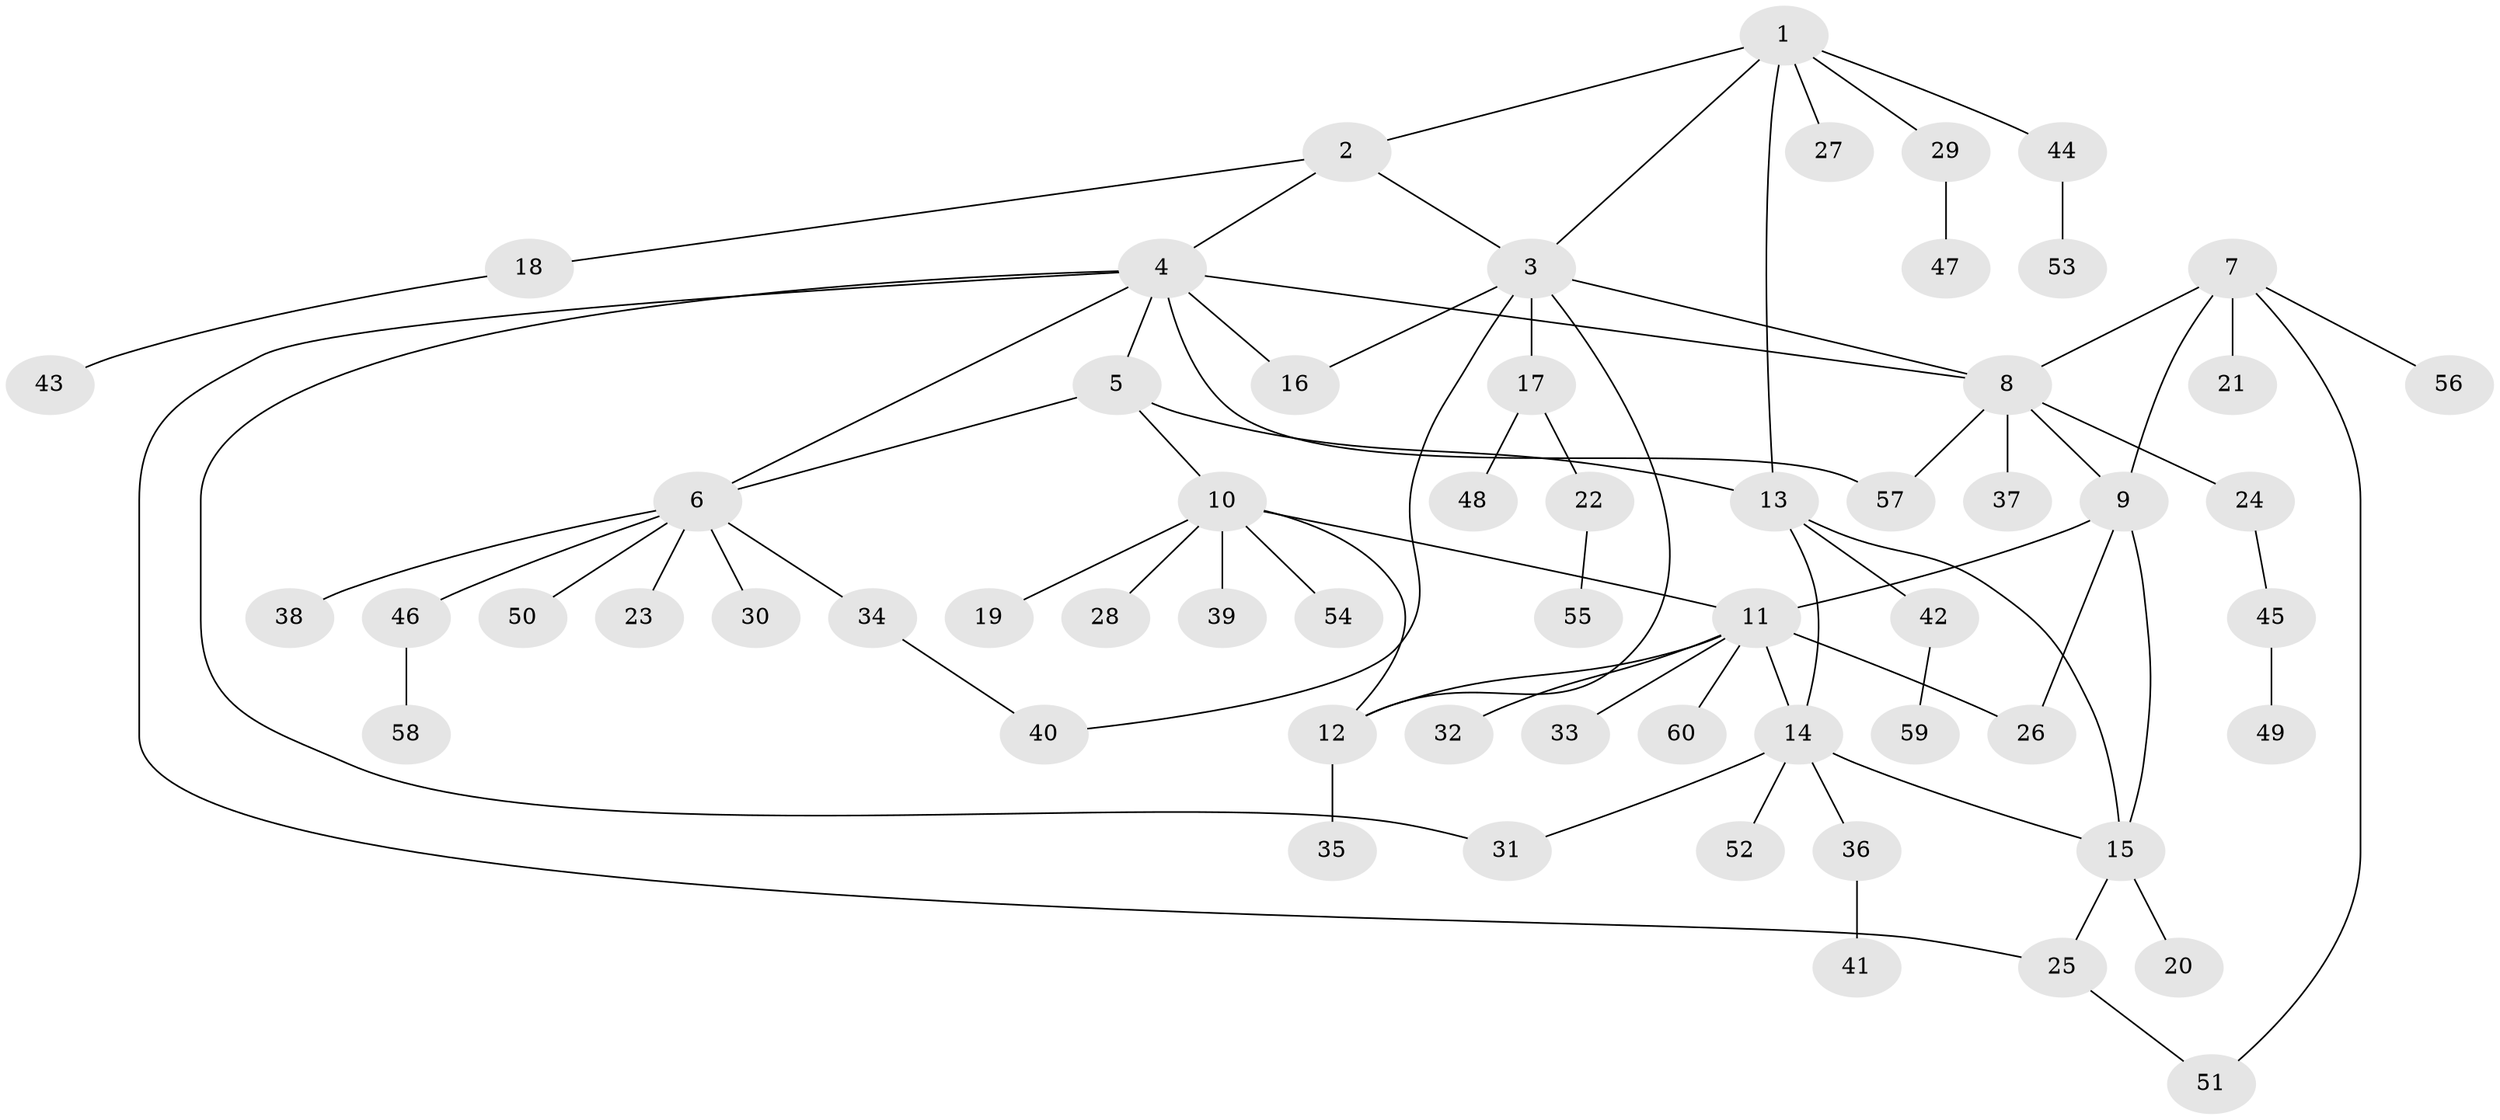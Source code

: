// coarse degree distribution, {5: 0.023255813953488372, 7: 0.06976744186046512, 6: 0.06976744186046512, 4: 0.09302325581395349, 10: 0.023255813953488372, 3: 0.046511627906976744, 2: 0.11627906976744186, 1: 0.5581395348837209}
// Generated by graph-tools (version 1.1) at 2025/52/02/27/25 19:52:14]
// undirected, 60 vertices, 77 edges
graph export_dot {
graph [start="1"]
  node [color=gray90,style=filled];
  1;
  2;
  3;
  4;
  5;
  6;
  7;
  8;
  9;
  10;
  11;
  12;
  13;
  14;
  15;
  16;
  17;
  18;
  19;
  20;
  21;
  22;
  23;
  24;
  25;
  26;
  27;
  28;
  29;
  30;
  31;
  32;
  33;
  34;
  35;
  36;
  37;
  38;
  39;
  40;
  41;
  42;
  43;
  44;
  45;
  46;
  47;
  48;
  49;
  50;
  51;
  52;
  53;
  54;
  55;
  56;
  57;
  58;
  59;
  60;
  1 -- 2;
  1 -- 3;
  1 -- 13;
  1 -- 27;
  1 -- 29;
  1 -- 44;
  2 -- 3;
  2 -- 4;
  2 -- 18;
  3 -- 8;
  3 -- 12;
  3 -- 16;
  3 -- 17;
  3 -- 40;
  4 -- 5;
  4 -- 6;
  4 -- 8;
  4 -- 16;
  4 -- 25;
  4 -- 31;
  4 -- 57;
  5 -- 6;
  5 -- 10;
  5 -- 13;
  6 -- 23;
  6 -- 30;
  6 -- 34;
  6 -- 38;
  6 -- 46;
  6 -- 50;
  7 -- 8;
  7 -- 9;
  7 -- 21;
  7 -- 51;
  7 -- 56;
  8 -- 9;
  8 -- 24;
  8 -- 37;
  8 -- 57;
  9 -- 11;
  9 -- 15;
  9 -- 26;
  10 -- 11;
  10 -- 12;
  10 -- 19;
  10 -- 28;
  10 -- 39;
  10 -- 54;
  11 -- 12;
  11 -- 14;
  11 -- 26;
  11 -- 32;
  11 -- 33;
  11 -- 60;
  12 -- 35;
  13 -- 14;
  13 -- 15;
  13 -- 42;
  14 -- 15;
  14 -- 31;
  14 -- 36;
  14 -- 52;
  15 -- 20;
  15 -- 25;
  17 -- 22;
  17 -- 48;
  18 -- 43;
  22 -- 55;
  24 -- 45;
  25 -- 51;
  29 -- 47;
  34 -- 40;
  36 -- 41;
  42 -- 59;
  44 -- 53;
  45 -- 49;
  46 -- 58;
}
